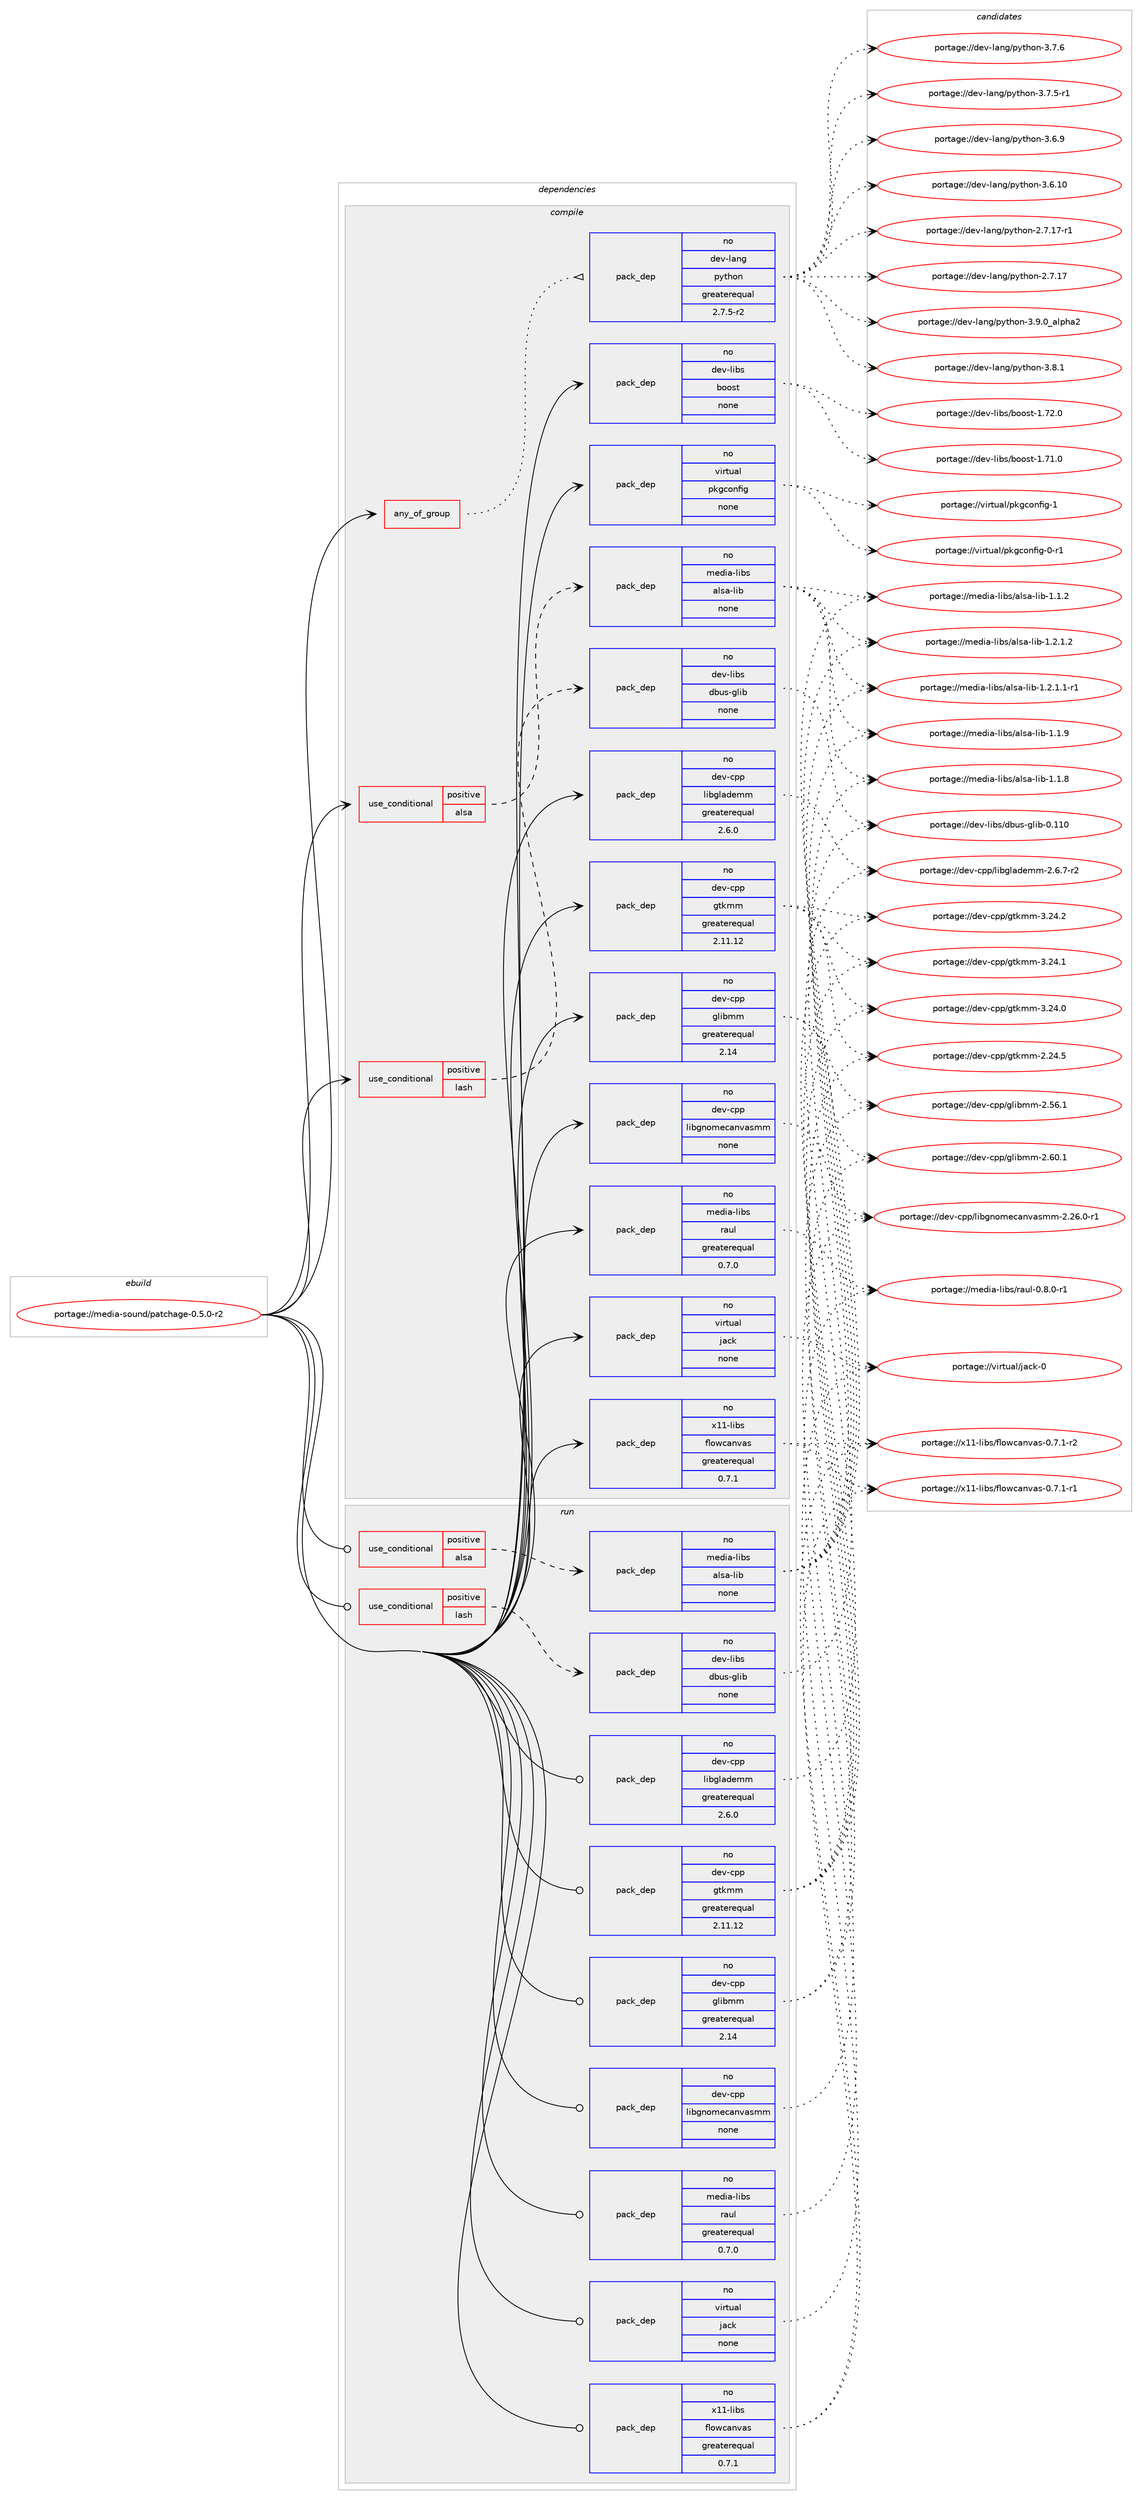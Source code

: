 digraph prolog {

# *************
# Graph options
# *************

newrank=true;
concentrate=true;
compound=true;
graph [rankdir=LR,fontname=Helvetica,fontsize=10,ranksep=1.5];#, ranksep=2.5, nodesep=0.2];
edge  [arrowhead=vee];
node  [fontname=Helvetica,fontsize=10];

# **********
# The ebuild
# **********

subgraph cluster_leftcol {
color=gray;
label=<<i>ebuild</i>>;
id [label="portage://media-sound/patchage-0.5.0-r2", color=red, width=4, href="../media-sound/patchage-0.5.0-r2.svg"];
}

# ****************
# The dependencies
# ****************

subgraph cluster_midcol {
color=gray;
label=<<i>dependencies</i>>;
subgraph cluster_compile {
fillcolor="#eeeeee";
style=filled;
label=<<i>compile</i>>;
subgraph any2763 {
dependency188501 [label=<<TABLE BORDER="0" CELLBORDER="1" CELLSPACING="0" CELLPADDING="4"><TR><TD CELLPADDING="10">any_of_group</TD></TR></TABLE>>, shape=none, color=red];subgraph pack143018 {
dependency188502 [label=<<TABLE BORDER="0" CELLBORDER="1" CELLSPACING="0" CELLPADDING="4" WIDTH="220"><TR><TD ROWSPAN="6" CELLPADDING="30">pack_dep</TD></TR><TR><TD WIDTH="110">no</TD></TR><TR><TD>dev-lang</TD></TR><TR><TD>python</TD></TR><TR><TD>greaterequal</TD></TR><TR><TD>2.7.5-r2</TD></TR></TABLE>>, shape=none, color=blue];
}
dependency188501:e -> dependency188502:w [weight=20,style="dotted",arrowhead="oinv"];
}
id:e -> dependency188501:w [weight=20,style="solid",arrowhead="vee"];
subgraph cond42570 {
dependency188503 [label=<<TABLE BORDER="0" CELLBORDER="1" CELLSPACING="0" CELLPADDING="4"><TR><TD ROWSPAN="3" CELLPADDING="10">use_conditional</TD></TR><TR><TD>positive</TD></TR><TR><TD>alsa</TD></TR></TABLE>>, shape=none, color=red];
subgraph pack143019 {
dependency188504 [label=<<TABLE BORDER="0" CELLBORDER="1" CELLSPACING="0" CELLPADDING="4" WIDTH="220"><TR><TD ROWSPAN="6" CELLPADDING="30">pack_dep</TD></TR><TR><TD WIDTH="110">no</TD></TR><TR><TD>media-libs</TD></TR><TR><TD>alsa-lib</TD></TR><TR><TD>none</TD></TR><TR><TD></TD></TR></TABLE>>, shape=none, color=blue];
}
dependency188503:e -> dependency188504:w [weight=20,style="dashed",arrowhead="vee"];
}
id:e -> dependency188503:w [weight=20,style="solid",arrowhead="vee"];
subgraph cond42571 {
dependency188505 [label=<<TABLE BORDER="0" CELLBORDER="1" CELLSPACING="0" CELLPADDING="4"><TR><TD ROWSPAN="3" CELLPADDING="10">use_conditional</TD></TR><TR><TD>positive</TD></TR><TR><TD>lash</TD></TR></TABLE>>, shape=none, color=red];
subgraph pack143020 {
dependency188506 [label=<<TABLE BORDER="0" CELLBORDER="1" CELLSPACING="0" CELLPADDING="4" WIDTH="220"><TR><TD ROWSPAN="6" CELLPADDING="30">pack_dep</TD></TR><TR><TD WIDTH="110">no</TD></TR><TR><TD>dev-libs</TD></TR><TR><TD>dbus-glib</TD></TR><TR><TD>none</TD></TR><TR><TD></TD></TR></TABLE>>, shape=none, color=blue];
}
dependency188505:e -> dependency188506:w [weight=20,style="dashed",arrowhead="vee"];
}
id:e -> dependency188505:w [weight=20,style="solid",arrowhead="vee"];
subgraph pack143021 {
dependency188507 [label=<<TABLE BORDER="0" CELLBORDER="1" CELLSPACING="0" CELLPADDING="4" WIDTH="220"><TR><TD ROWSPAN="6" CELLPADDING="30">pack_dep</TD></TR><TR><TD WIDTH="110">no</TD></TR><TR><TD>dev-cpp</TD></TR><TR><TD>glibmm</TD></TR><TR><TD>greaterequal</TD></TR><TR><TD>2.14</TD></TR></TABLE>>, shape=none, color=blue];
}
id:e -> dependency188507:w [weight=20,style="solid",arrowhead="vee"];
subgraph pack143022 {
dependency188508 [label=<<TABLE BORDER="0" CELLBORDER="1" CELLSPACING="0" CELLPADDING="4" WIDTH="220"><TR><TD ROWSPAN="6" CELLPADDING="30">pack_dep</TD></TR><TR><TD WIDTH="110">no</TD></TR><TR><TD>dev-cpp</TD></TR><TR><TD>gtkmm</TD></TR><TR><TD>greaterequal</TD></TR><TR><TD>2.11.12</TD></TR></TABLE>>, shape=none, color=blue];
}
id:e -> dependency188508:w [weight=20,style="solid",arrowhead="vee"];
subgraph pack143023 {
dependency188509 [label=<<TABLE BORDER="0" CELLBORDER="1" CELLSPACING="0" CELLPADDING="4" WIDTH="220"><TR><TD ROWSPAN="6" CELLPADDING="30">pack_dep</TD></TR><TR><TD WIDTH="110">no</TD></TR><TR><TD>dev-cpp</TD></TR><TR><TD>libglademm</TD></TR><TR><TD>greaterequal</TD></TR><TR><TD>2.6.0</TD></TR></TABLE>>, shape=none, color=blue];
}
id:e -> dependency188509:w [weight=20,style="solid",arrowhead="vee"];
subgraph pack143024 {
dependency188510 [label=<<TABLE BORDER="0" CELLBORDER="1" CELLSPACING="0" CELLPADDING="4" WIDTH="220"><TR><TD ROWSPAN="6" CELLPADDING="30">pack_dep</TD></TR><TR><TD WIDTH="110">no</TD></TR><TR><TD>dev-cpp</TD></TR><TR><TD>libgnomecanvasmm</TD></TR><TR><TD>none</TD></TR><TR><TD></TD></TR></TABLE>>, shape=none, color=blue];
}
id:e -> dependency188510:w [weight=20,style="solid",arrowhead="vee"];
subgraph pack143025 {
dependency188511 [label=<<TABLE BORDER="0" CELLBORDER="1" CELLSPACING="0" CELLPADDING="4" WIDTH="220"><TR><TD ROWSPAN="6" CELLPADDING="30">pack_dep</TD></TR><TR><TD WIDTH="110">no</TD></TR><TR><TD>dev-libs</TD></TR><TR><TD>boost</TD></TR><TR><TD>none</TD></TR><TR><TD></TD></TR></TABLE>>, shape=none, color=blue];
}
id:e -> dependency188511:w [weight=20,style="solid",arrowhead="vee"];
subgraph pack143026 {
dependency188512 [label=<<TABLE BORDER="0" CELLBORDER="1" CELLSPACING="0" CELLPADDING="4" WIDTH="220"><TR><TD ROWSPAN="6" CELLPADDING="30">pack_dep</TD></TR><TR><TD WIDTH="110">no</TD></TR><TR><TD>media-libs</TD></TR><TR><TD>raul</TD></TR><TR><TD>greaterequal</TD></TR><TR><TD>0.7.0</TD></TR></TABLE>>, shape=none, color=blue];
}
id:e -> dependency188512:w [weight=20,style="solid",arrowhead="vee"];
subgraph pack143027 {
dependency188513 [label=<<TABLE BORDER="0" CELLBORDER="1" CELLSPACING="0" CELLPADDING="4" WIDTH="220"><TR><TD ROWSPAN="6" CELLPADDING="30">pack_dep</TD></TR><TR><TD WIDTH="110">no</TD></TR><TR><TD>virtual</TD></TR><TR><TD>jack</TD></TR><TR><TD>none</TD></TR><TR><TD></TD></TR></TABLE>>, shape=none, color=blue];
}
id:e -> dependency188513:w [weight=20,style="solid",arrowhead="vee"];
subgraph pack143028 {
dependency188514 [label=<<TABLE BORDER="0" CELLBORDER="1" CELLSPACING="0" CELLPADDING="4" WIDTH="220"><TR><TD ROWSPAN="6" CELLPADDING="30">pack_dep</TD></TR><TR><TD WIDTH="110">no</TD></TR><TR><TD>virtual</TD></TR><TR><TD>pkgconfig</TD></TR><TR><TD>none</TD></TR><TR><TD></TD></TR></TABLE>>, shape=none, color=blue];
}
id:e -> dependency188514:w [weight=20,style="solid",arrowhead="vee"];
subgraph pack143029 {
dependency188515 [label=<<TABLE BORDER="0" CELLBORDER="1" CELLSPACING="0" CELLPADDING="4" WIDTH="220"><TR><TD ROWSPAN="6" CELLPADDING="30">pack_dep</TD></TR><TR><TD WIDTH="110">no</TD></TR><TR><TD>x11-libs</TD></TR><TR><TD>flowcanvas</TD></TR><TR><TD>greaterequal</TD></TR><TR><TD>0.7.1</TD></TR></TABLE>>, shape=none, color=blue];
}
id:e -> dependency188515:w [weight=20,style="solid",arrowhead="vee"];
}
subgraph cluster_compileandrun {
fillcolor="#eeeeee";
style=filled;
label=<<i>compile and run</i>>;
}
subgraph cluster_run {
fillcolor="#eeeeee";
style=filled;
label=<<i>run</i>>;
subgraph cond42572 {
dependency188516 [label=<<TABLE BORDER="0" CELLBORDER="1" CELLSPACING="0" CELLPADDING="4"><TR><TD ROWSPAN="3" CELLPADDING="10">use_conditional</TD></TR><TR><TD>positive</TD></TR><TR><TD>alsa</TD></TR></TABLE>>, shape=none, color=red];
subgraph pack143030 {
dependency188517 [label=<<TABLE BORDER="0" CELLBORDER="1" CELLSPACING="0" CELLPADDING="4" WIDTH="220"><TR><TD ROWSPAN="6" CELLPADDING="30">pack_dep</TD></TR><TR><TD WIDTH="110">no</TD></TR><TR><TD>media-libs</TD></TR><TR><TD>alsa-lib</TD></TR><TR><TD>none</TD></TR><TR><TD></TD></TR></TABLE>>, shape=none, color=blue];
}
dependency188516:e -> dependency188517:w [weight=20,style="dashed",arrowhead="vee"];
}
id:e -> dependency188516:w [weight=20,style="solid",arrowhead="odot"];
subgraph cond42573 {
dependency188518 [label=<<TABLE BORDER="0" CELLBORDER="1" CELLSPACING="0" CELLPADDING="4"><TR><TD ROWSPAN="3" CELLPADDING="10">use_conditional</TD></TR><TR><TD>positive</TD></TR><TR><TD>lash</TD></TR></TABLE>>, shape=none, color=red];
subgraph pack143031 {
dependency188519 [label=<<TABLE BORDER="0" CELLBORDER="1" CELLSPACING="0" CELLPADDING="4" WIDTH="220"><TR><TD ROWSPAN="6" CELLPADDING="30">pack_dep</TD></TR><TR><TD WIDTH="110">no</TD></TR><TR><TD>dev-libs</TD></TR><TR><TD>dbus-glib</TD></TR><TR><TD>none</TD></TR><TR><TD></TD></TR></TABLE>>, shape=none, color=blue];
}
dependency188518:e -> dependency188519:w [weight=20,style="dashed",arrowhead="vee"];
}
id:e -> dependency188518:w [weight=20,style="solid",arrowhead="odot"];
subgraph pack143032 {
dependency188520 [label=<<TABLE BORDER="0" CELLBORDER="1" CELLSPACING="0" CELLPADDING="4" WIDTH="220"><TR><TD ROWSPAN="6" CELLPADDING="30">pack_dep</TD></TR><TR><TD WIDTH="110">no</TD></TR><TR><TD>dev-cpp</TD></TR><TR><TD>glibmm</TD></TR><TR><TD>greaterequal</TD></TR><TR><TD>2.14</TD></TR></TABLE>>, shape=none, color=blue];
}
id:e -> dependency188520:w [weight=20,style="solid",arrowhead="odot"];
subgraph pack143033 {
dependency188521 [label=<<TABLE BORDER="0" CELLBORDER="1" CELLSPACING="0" CELLPADDING="4" WIDTH="220"><TR><TD ROWSPAN="6" CELLPADDING="30">pack_dep</TD></TR><TR><TD WIDTH="110">no</TD></TR><TR><TD>dev-cpp</TD></TR><TR><TD>gtkmm</TD></TR><TR><TD>greaterequal</TD></TR><TR><TD>2.11.12</TD></TR></TABLE>>, shape=none, color=blue];
}
id:e -> dependency188521:w [weight=20,style="solid",arrowhead="odot"];
subgraph pack143034 {
dependency188522 [label=<<TABLE BORDER="0" CELLBORDER="1" CELLSPACING="0" CELLPADDING="4" WIDTH="220"><TR><TD ROWSPAN="6" CELLPADDING="30">pack_dep</TD></TR><TR><TD WIDTH="110">no</TD></TR><TR><TD>dev-cpp</TD></TR><TR><TD>libglademm</TD></TR><TR><TD>greaterequal</TD></TR><TR><TD>2.6.0</TD></TR></TABLE>>, shape=none, color=blue];
}
id:e -> dependency188522:w [weight=20,style="solid",arrowhead="odot"];
subgraph pack143035 {
dependency188523 [label=<<TABLE BORDER="0" CELLBORDER="1" CELLSPACING="0" CELLPADDING="4" WIDTH="220"><TR><TD ROWSPAN="6" CELLPADDING="30">pack_dep</TD></TR><TR><TD WIDTH="110">no</TD></TR><TR><TD>dev-cpp</TD></TR><TR><TD>libgnomecanvasmm</TD></TR><TR><TD>none</TD></TR><TR><TD></TD></TR></TABLE>>, shape=none, color=blue];
}
id:e -> dependency188523:w [weight=20,style="solid",arrowhead="odot"];
subgraph pack143036 {
dependency188524 [label=<<TABLE BORDER="0" CELLBORDER="1" CELLSPACING="0" CELLPADDING="4" WIDTH="220"><TR><TD ROWSPAN="6" CELLPADDING="30">pack_dep</TD></TR><TR><TD WIDTH="110">no</TD></TR><TR><TD>media-libs</TD></TR><TR><TD>raul</TD></TR><TR><TD>greaterequal</TD></TR><TR><TD>0.7.0</TD></TR></TABLE>>, shape=none, color=blue];
}
id:e -> dependency188524:w [weight=20,style="solid",arrowhead="odot"];
subgraph pack143037 {
dependency188525 [label=<<TABLE BORDER="0" CELLBORDER="1" CELLSPACING="0" CELLPADDING="4" WIDTH="220"><TR><TD ROWSPAN="6" CELLPADDING="30">pack_dep</TD></TR><TR><TD WIDTH="110">no</TD></TR><TR><TD>virtual</TD></TR><TR><TD>jack</TD></TR><TR><TD>none</TD></TR><TR><TD></TD></TR></TABLE>>, shape=none, color=blue];
}
id:e -> dependency188525:w [weight=20,style="solid",arrowhead="odot"];
subgraph pack143038 {
dependency188526 [label=<<TABLE BORDER="0" CELLBORDER="1" CELLSPACING="0" CELLPADDING="4" WIDTH="220"><TR><TD ROWSPAN="6" CELLPADDING="30">pack_dep</TD></TR><TR><TD WIDTH="110">no</TD></TR><TR><TD>x11-libs</TD></TR><TR><TD>flowcanvas</TD></TR><TR><TD>greaterequal</TD></TR><TR><TD>0.7.1</TD></TR></TABLE>>, shape=none, color=blue];
}
id:e -> dependency188526:w [weight=20,style="solid",arrowhead="odot"];
}
}

# **************
# The candidates
# **************

subgraph cluster_choices {
rank=same;
color=gray;
label=<<i>candidates</i>>;

subgraph choice143018 {
color=black;
nodesep=1;
choice10010111845108971101034711212111610411111045514657464895971081121049750 [label="portage://dev-lang/python-3.9.0_alpha2", color=red, width=4,href="../dev-lang/python-3.9.0_alpha2.svg"];
choice100101118451089711010347112121116104111110455146564649 [label="portage://dev-lang/python-3.8.1", color=red, width=4,href="../dev-lang/python-3.8.1.svg"];
choice100101118451089711010347112121116104111110455146554654 [label="portage://dev-lang/python-3.7.6", color=red, width=4,href="../dev-lang/python-3.7.6.svg"];
choice1001011184510897110103471121211161041111104551465546534511449 [label="portage://dev-lang/python-3.7.5-r1", color=red, width=4,href="../dev-lang/python-3.7.5-r1.svg"];
choice100101118451089711010347112121116104111110455146544657 [label="portage://dev-lang/python-3.6.9", color=red, width=4,href="../dev-lang/python-3.6.9.svg"];
choice10010111845108971101034711212111610411111045514654464948 [label="portage://dev-lang/python-3.6.10", color=red, width=4,href="../dev-lang/python-3.6.10.svg"];
choice100101118451089711010347112121116104111110455046554649554511449 [label="portage://dev-lang/python-2.7.17-r1", color=red, width=4,href="../dev-lang/python-2.7.17-r1.svg"];
choice10010111845108971101034711212111610411111045504655464955 [label="portage://dev-lang/python-2.7.17", color=red, width=4,href="../dev-lang/python-2.7.17.svg"];
dependency188502:e -> choice10010111845108971101034711212111610411111045514657464895971081121049750:w [style=dotted,weight="100"];
dependency188502:e -> choice100101118451089711010347112121116104111110455146564649:w [style=dotted,weight="100"];
dependency188502:e -> choice100101118451089711010347112121116104111110455146554654:w [style=dotted,weight="100"];
dependency188502:e -> choice1001011184510897110103471121211161041111104551465546534511449:w [style=dotted,weight="100"];
dependency188502:e -> choice100101118451089711010347112121116104111110455146544657:w [style=dotted,weight="100"];
dependency188502:e -> choice10010111845108971101034711212111610411111045514654464948:w [style=dotted,weight="100"];
dependency188502:e -> choice100101118451089711010347112121116104111110455046554649554511449:w [style=dotted,weight="100"];
dependency188502:e -> choice10010111845108971101034711212111610411111045504655464955:w [style=dotted,weight="100"];
}
subgraph choice143019 {
color=black;
nodesep=1;
choice10910110010597451081059811547971081159745108105984549465046494650 [label="portage://media-libs/alsa-lib-1.2.1.2", color=red, width=4,href="../media-libs/alsa-lib-1.2.1.2.svg"];
choice109101100105974510810598115479710811597451081059845494650464946494511449 [label="portage://media-libs/alsa-lib-1.2.1.1-r1", color=red, width=4,href="../media-libs/alsa-lib-1.2.1.1-r1.svg"];
choice1091011001059745108105981154797108115974510810598454946494657 [label="portage://media-libs/alsa-lib-1.1.9", color=red, width=4,href="../media-libs/alsa-lib-1.1.9.svg"];
choice1091011001059745108105981154797108115974510810598454946494656 [label="portage://media-libs/alsa-lib-1.1.8", color=red, width=4,href="../media-libs/alsa-lib-1.1.8.svg"];
choice1091011001059745108105981154797108115974510810598454946494650 [label="portage://media-libs/alsa-lib-1.1.2", color=red, width=4,href="../media-libs/alsa-lib-1.1.2.svg"];
dependency188504:e -> choice10910110010597451081059811547971081159745108105984549465046494650:w [style=dotted,weight="100"];
dependency188504:e -> choice109101100105974510810598115479710811597451081059845494650464946494511449:w [style=dotted,weight="100"];
dependency188504:e -> choice1091011001059745108105981154797108115974510810598454946494657:w [style=dotted,weight="100"];
dependency188504:e -> choice1091011001059745108105981154797108115974510810598454946494656:w [style=dotted,weight="100"];
dependency188504:e -> choice1091011001059745108105981154797108115974510810598454946494650:w [style=dotted,weight="100"];
}
subgraph choice143020 {
color=black;
nodesep=1;
choice100101118451081059811547100981171154510310810598454846494948 [label="portage://dev-libs/dbus-glib-0.110", color=red, width=4,href="../dev-libs/dbus-glib-0.110.svg"];
dependency188506:e -> choice100101118451081059811547100981171154510310810598454846494948:w [style=dotted,weight="100"];
}
subgraph choice143021 {
color=black;
nodesep=1;
choice1001011184599112112471031081059810910945504654484649 [label="portage://dev-cpp/glibmm-2.60.1", color=red, width=4,href="../dev-cpp/glibmm-2.60.1.svg"];
choice1001011184599112112471031081059810910945504653544649 [label="portage://dev-cpp/glibmm-2.56.1", color=red, width=4,href="../dev-cpp/glibmm-2.56.1.svg"];
dependency188507:e -> choice1001011184599112112471031081059810910945504654484649:w [style=dotted,weight="100"];
dependency188507:e -> choice1001011184599112112471031081059810910945504653544649:w [style=dotted,weight="100"];
}
subgraph choice143022 {
color=black;
nodesep=1;
choice10010111845991121124710311610710910945514650524650 [label="portage://dev-cpp/gtkmm-3.24.2", color=red, width=4,href="../dev-cpp/gtkmm-3.24.2.svg"];
choice10010111845991121124710311610710910945514650524649 [label="portage://dev-cpp/gtkmm-3.24.1", color=red, width=4,href="../dev-cpp/gtkmm-3.24.1.svg"];
choice10010111845991121124710311610710910945514650524648 [label="portage://dev-cpp/gtkmm-3.24.0", color=red, width=4,href="../dev-cpp/gtkmm-3.24.0.svg"];
choice10010111845991121124710311610710910945504650524653 [label="portage://dev-cpp/gtkmm-2.24.5", color=red, width=4,href="../dev-cpp/gtkmm-2.24.5.svg"];
dependency188508:e -> choice10010111845991121124710311610710910945514650524650:w [style=dotted,weight="100"];
dependency188508:e -> choice10010111845991121124710311610710910945514650524649:w [style=dotted,weight="100"];
dependency188508:e -> choice10010111845991121124710311610710910945514650524648:w [style=dotted,weight="100"];
dependency188508:e -> choice10010111845991121124710311610710910945504650524653:w [style=dotted,weight="100"];
}
subgraph choice143023 {
color=black;
nodesep=1;
choice10010111845991121124710810598103108971001011091094550465446554511450 [label="portage://dev-cpp/libglademm-2.6.7-r2", color=red, width=4,href="../dev-cpp/libglademm-2.6.7-r2.svg"];
dependency188509:e -> choice10010111845991121124710810598103108971001011091094550465446554511450:w [style=dotted,weight="100"];
}
subgraph choice143024 {
color=black;
nodesep=1;
choice10010111845991121124710810598103110111109101999711011897115109109455046505446484511449 [label="portage://dev-cpp/libgnomecanvasmm-2.26.0-r1", color=red, width=4,href="../dev-cpp/libgnomecanvasmm-2.26.0-r1.svg"];
dependency188510:e -> choice10010111845991121124710810598103110111109101999711011897115109109455046505446484511449:w [style=dotted,weight="100"];
}
subgraph choice143025 {
color=black;
nodesep=1;
choice1001011184510810598115479811111111511645494655504648 [label="portage://dev-libs/boost-1.72.0", color=red, width=4,href="../dev-libs/boost-1.72.0.svg"];
choice1001011184510810598115479811111111511645494655494648 [label="portage://dev-libs/boost-1.71.0", color=red, width=4,href="../dev-libs/boost-1.71.0.svg"];
dependency188511:e -> choice1001011184510810598115479811111111511645494655504648:w [style=dotted,weight="100"];
dependency188511:e -> choice1001011184510810598115479811111111511645494655494648:w [style=dotted,weight="100"];
}
subgraph choice143026 {
color=black;
nodesep=1;
choice10910110010597451081059811547114971171084548465646484511449 [label="portage://media-libs/raul-0.8.0-r1", color=red, width=4,href="../media-libs/raul-0.8.0-r1.svg"];
dependency188512:e -> choice10910110010597451081059811547114971171084548465646484511449:w [style=dotted,weight="100"];
}
subgraph choice143027 {
color=black;
nodesep=1;
choice118105114116117971084710697991074548 [label="portage://virtual/jack-0", color=red, width=4,href="../virtual/jack-0.svg"];
dependency188513:e -> choice118105114116117971084710697991074548:w [style=dotted,weight="100"];
}
subgraph choice143028 {
color=black;
nodesep=1;
choice1181051141161179710847112107103991111101021051034549 [label="portage://virtual/pkgconfig-1", color=red, width=4,href="../virtual/pkgconfig-1.svg"];
choice11810511411611797108471121071039911111010210510345484511449 [label="portage://virtual/pkgconfig-0-r1", color=red, width=4,href="../virtual/pkgconfig-0-r1.svg"];
dependency188514:e -> choice1181051141161179710847112107103991111101021051034549:w [style=dotted,weight="100"];
dependency188514:e -> choice11810511411611797108471121071039911111010210510345484511449:w [style=dotted,weight="100"];
}
subgraph choice143029 {
color=black;
nodesep=1;
choice12049494510810598115471021081111199997110118971154548465546494511450 [label="portage://x11-libs/flowcanvas-0.7.1-r2", color=red, width=4,href="../x11-libs/flowcanvas-0.7.1-r2.svg"];
choice12049494510810598115471021081111199997110118971154548465546494511449 [label="portage://x11-libs/flowcanvas-0.7.1-r1", color=red, width=4,href="../x11-libs/flowcanvas-0.7.1-r1.svg"];
dependency188515:e -> choice12049494510810598115471021081111199997110118971154548465546494511450:w [style=dotted,weight="100"];
dependency188515:e -> choice12049494510810598115471021081111199997110118971154548465546494511449:w [style=dotted,weight="100"];
}
subgraph choice143030 {
color=black;
nodesep=1;
choice10910110010597451081059811547971081159745108105984549465046494650 [label="portage://media-libs/alsa-lib-1.2.1.2", color=red, width=4,href="../media-libs/alsa-lib-1.2.1.2.svg"];
choice109101100105974510810598115479710811597451081059845494650464946494511449 [label="portage://media-libs/alsa-lib-1.2.1.1-r1", color=red, width=4,href="../media-libs/alsa-lib-1.2.1.1-r1.svg"];
choice1091011001059745108105981154797108115974510810598454946494657 [label="portage://media-libs/alsa-lib-1.1.9", color=red, width=4,href="../media-libs/alsa-lib-1.1.9.svg"];
choice1091011001059745108105981154797108115974510810598454946494656 [label="portage://media-libs/alsa-lib-1.1.8", color=red, width=4,href="../media-libs/alsa-lib-1.1.8.svg"];
choice1091011001059745108105981154797108115974510810598454946494650 [label="portage://media-libs/alsa-lib-1.1.2", color=red, width=4,href="../media-libs/alsa-lib-1.1.2.svg"];
dependency188517:e -> choice10910110010597451081059811547971081159745108105984549465046494650:w [style=dotted,weight="100"];
dependency188517:e -> choice109101100105974510810598115479710811597451081059845494650464946494511449:w [style=dotted,weight="100"];
dependency188517:e -> choice1091011001059745108105981154797108115974510810598454946494657:w [style=dotted,weight="100"];
dependency188517:e -> choice1091011001059745108105981154797108115974510810598454946494656:w [style=dotted,weight="100"];
dependency188517:e -> choice1091011001059745108105981154797108115974510810598454946494650:w [style=dotted,weight="100"];
}
subgraph choice143031 {
color=black;
nodesep=1;
choice100101118451081059811547100981171154510310810598454846494948 [label="portage://dev-libs/dbus-glib-0.110", color=red, width=4,href="../dev-libs/dbus-glib-0.110.svg"];
dependency188519:e -> choice100101118451081059811547100981171154510310810598454846494948:w [style=dotted,weight="100"];
}
subgraph choice143032 {
color=black;
nodesep=1;
choice1001011184599112112471031081059810910945504654484649 [label="portage://dev-cpp/glibmm-2.60.1", color=red, width=4,href="../dev-cpp/glibmm-2.60.1.svg"];
choice1001011184599112112471031081059810910945504653544649 [label="portage://dev-cpp/glibmm-2.56.1", color=red, width=4,href="../dev-cpp/glibmm-2.56.1.svg"];
dependency188520:e -> choice1001011184599112112471031081059810910945504654484649:w [style=dotted,weight="100"];
dependency188520:e -> choice1001011184599112112471031081059810910945504653544649:w [style=dotted,weight="100"];
}
subgraph choice143033 {
color=black;
nodesep=1;
choice10010111845991121124710311610710910945514650524650 [label="portage://dev-cpp/gtkmm-3.24.2", color=red, width=4,href="../dev-cpp/gtkmm-3.24.2.svg"];
choice10010111845991121124710311610710910945514650524649 [label="portage://dev-cpp/gtkmm-3.24.1", color=red, width=4,href="../dev-cpp/gtkmm-3.24.1.svg"];
choice10010111845991121124710311610710910945514650524648 [label="portage://dev-cpp/gtkmm-3.24.0", color=red, width=4,href="../dev-cpp/gtkmm-3.24.0.svg"];
choice10010111845991121124710311610710910945504650524653 [label="portage://dev-cpp/gtkmm-2.24.5", color=red, width=4,href="../dev-cpp/gtkmm-2.24.5.svg"];
dependency188521:e -> choice10010111845991121124710311610710910945514650524650:w [style=dotted,weight="100"];
dependency188521:e -> choice10010111845991121124710311610710910945514650524649:w [style=dotted,weight="100"];
dependency188521:e -> choice10010111845991121124710311610710910945514650524648:w [style=dotted,weight="100"];
dependency188521:e -> choice10010111845991121124710311610710910945504650524653:w [style=dotted,weight="100"];
}
subgraph choice143034 {
color=black;
nodesep=1;
choice10010111845991121124710810598103108971001011091094550465446554511450 [label="portage://dev-cpp/libglademm-2.6.7-r2", color=red, width=4,href="../dev-cpp/libglademm-2.6.7-r2.svg"];
dependency188522:e -> choice10010111845991121124710810598103108971001011091094550465446554511450:w [style=dotted,weight="100"];
}
subgraph choice143035 {
color=black;
nodesep=1;
choice10010111845991121124710810598103110111109101999711011897115109109455046505446484511449 [label="portage://dev-cpp/libgnomecanvasmm-2.26.0-r1", color=red, width=4,href="../dev-cpp/libgnomecanvasmm-2.26.0-r1.svg"];
dependency188523:e -> choice10010111845991121124710810598103110111109101999711011897115109109455046505446484511449:w [style=dotted,weight="100"];
}
subgraph choice143036 {
color=black;
nodesep=1;
choice10910110010597451081059811547114971171084548465646484511449 [label="portage://media-libs/raul-0.8.0-r1", color=red, width=4,href="../media-libs/raul-0.8.0-r1.svg"];
dependency188524:e -> choice10910110010597451081059811547114971171084548465646484511449:w [style=dotted,weight="100"];
}
subgraph choice143037 {
color=black;
nodesep=1;
choice118105114116117971084710697991074548 [label="portage://virtual/jack-0", color=red, width=4,href="../virtual/jack-0.svg"];
dependency188525:e -> choice118105114116117971084710697991074548:w [style=dotted,weight="100"];
}
subgraph choice143038 {
color=black;
nodesep=1;
choice12049494510810598115471021081111199997110118971154548465546494511450 [label="portage://x11-libs/flowcanvas-0.7.1-r2", color=red, width=4,href="../x11-libs/flowcanvas-0.7.1-r2.svg"];
choice12049494510810598115471021081111199997110118971154548465546494511449 [label="portage://x11-libs/flowcanvas-0.7.1-r1", color=red, width=4,href="../x11-libs/flowcanvas-0.7.1-r1.svg"];
dependency188526:e -> choice12049494510810598115471021081111199997110118971154548465546494511450:w [style=dotted,weight="100"];
dependency188526:e -> choice12049494510810598115471021081111199997110118971154548465546494511449:w [style=dotted,weight="100"];
}
}

}

